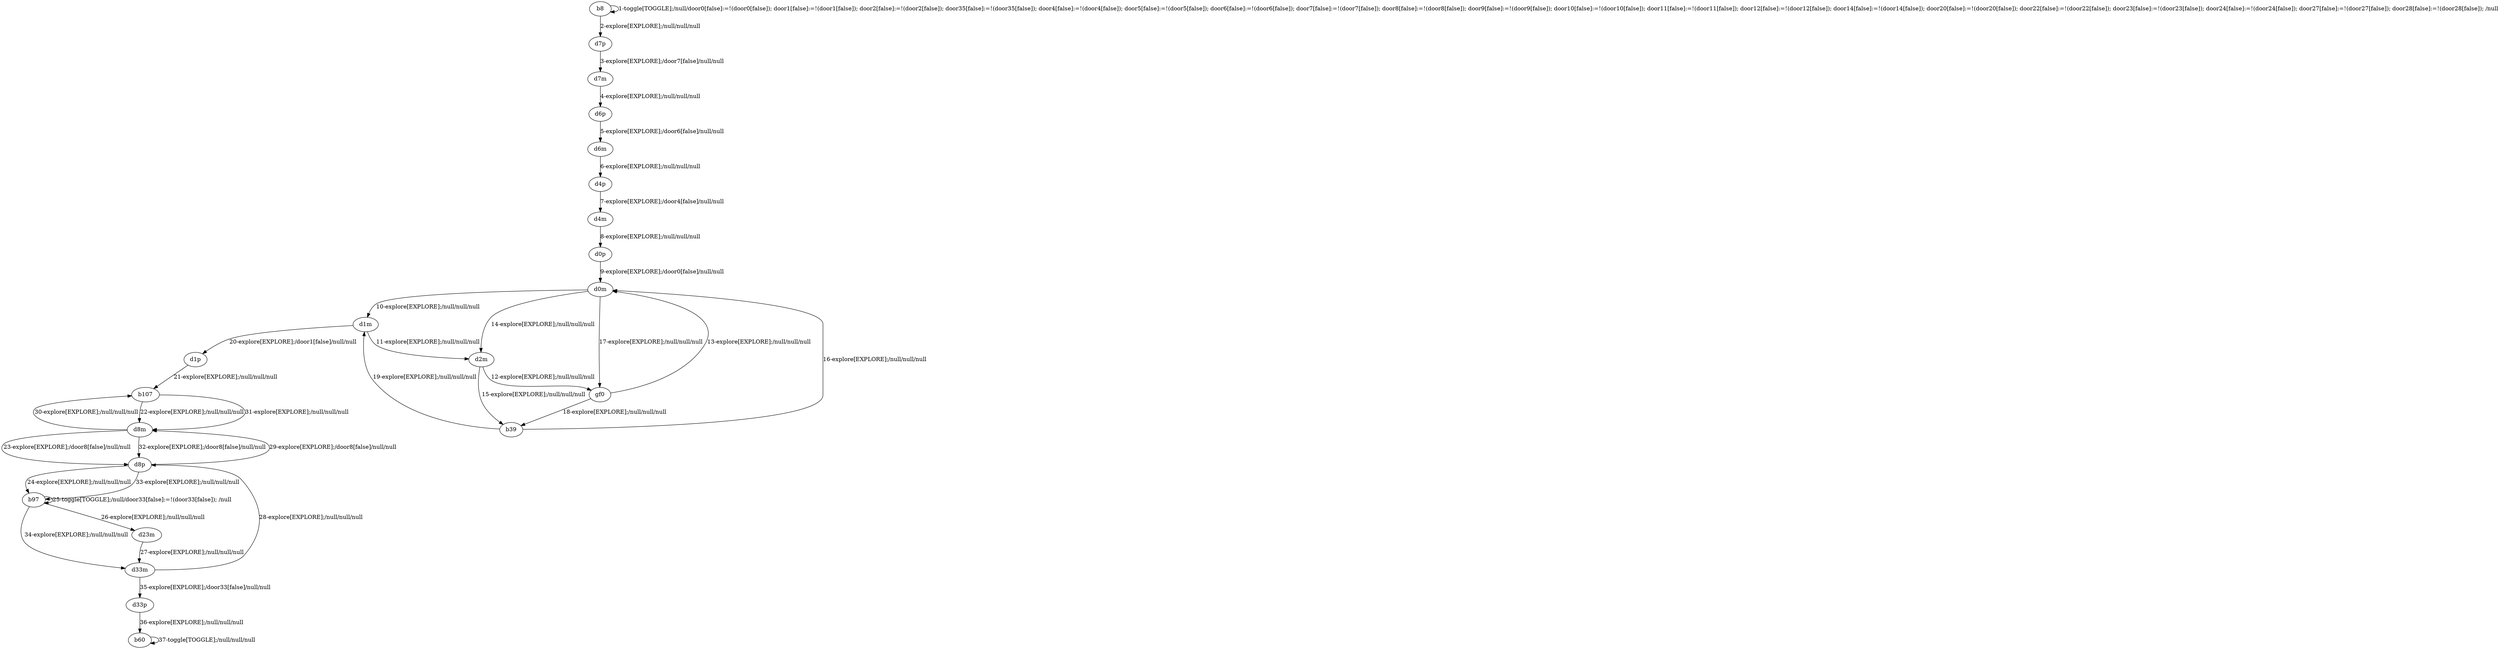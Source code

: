 # Total number of goals covered by this test: 1
# b60 --> b60

digraph g {
"b8" -> "b8" [label = "1-toggle[TOGGLE];/null/door0[false]:=!(door0[false]); door1[false]:=!(door1[false]); door2[false]:=!(door2[false]); door35[false]:=!(door35[false]); door4[false]:=!(door4[false]); door5[false]:=!(door5[false]); door6[false]:=!(door6[false]); door7[false]:=!(door7[false]); door8[false]:=!(door8[false]); door9[false]:=!(door9[false]); door10[false]:=!(door10[false]); door11[false]:=!(door11[false]); door12[false]:=!(door12[false]); door14[false]:=!(door14[false]); door20[false]:=!(door20[false]); door22[false]:=!(door22[false]); door23[false]:=!(door23[false]); door24[false]:=!(door24[false]); door27[false]:=!(door27[false]); door28[false]:=!(door28[false]); /null"];
"b8" -> "d7p" [label = "2-explore[EXPLORE];/null/null/null"];
"d7p" -> "d7m" [label = "3-explore[EXPLORE];/door7[false]/null/null"];
"d7m" -> "d6p" [label = "4-explore[EXPLORE];/null/null/null"];
"d6p" -> "d6m" [label = "5-explore[EXPLORE];/door6[false]/null/null"];
"d6m" -> "d4p" [label = "6-explore[EXPLORE];/null/null/null"];
"d4p" -> "d4m" [label = "7-explore[EXPLORE];/door4[false]/null/null"];
"d4m" -> "d0p" [label = "8-explore[EXPLORE];/null/null/null"];
"d0p" -> "d0m" [label = "9-explore[EXPLORE];/door0[false]/null/null"];
"d0m" -> "d1m" [label = "10-explore[EXPLORE];/null/null/null"];
"d1m" -> "d2m" [label = "11-explore[EXPLORE];/null/null/null"];
"d2m" -> "gf0" [label = "12-explore[EXPLORE];/null/null/null"];
"gf0" -> "d0m" [label = "13-explore[EXPLORE];/null/null/null"];
"d0m" -> "d2m" [label = "14-explore[EXPLORE];/null/null/null"];
"d2m" -> "b39" [label = "15-explore[EXPLORE];/null/null/null"];
"b39" -> "d0m" [label = "16-explore[EXPLORE];/null/null/null"];
"d0m" -> "gf0" [label = "17-explore[EXPLORE];/null/null/null"];
"gf0" -> "b39" [label = "18-explore[EXPLORE];/null/null/null"];
"b39" -> "d1m" [label = "19-explore[EXPLORE];/null/null/null"];
"d1m" -> "d1p" [label = "20-explore[EXPLORE];/door1[false]/null/null"];
"d1p" -> "b107" [label = "21-explore[EXPLORE];/null/null/null"];
"b107" -> "d8m" [label = "22-explore[EXPLORE];/null/null/null"];
"d8m" -> "d8p" [label = "23-explore[EXPLORE];/door8[false]/null/null"];
"d8p" -> "b97" [label = "24-explore[EXPLORE];/null/null/null"];
"b97" -> "b97" [label = "25-toggle[TOGGLE];/null/door33[false]:=!(door33[false]); /null"];
"b97" -> "d23m" [label = "26-explore[EXPLORE];/null/null/null"];
"d23m" -> "d33m" [label = "27-explore[EXPLORE];/null/null/null"];
"d33m" -> "d8p" [label = "28-explore[EXPLORE];/null/null/null"];
"d8p" -> "d8m" [label = "29-explore[EXPLORE];/door8[false]/null/null"];
"d8m" -> "b107" [label = "30-explore[EXPLORE];/null/null/null"];
"b107" -> "d8m" [label = "31-explore[EXPLORE];/null/null/null"];
"d8m" -> "d8p" [label = "32-explore[EXPLORE];/door8[false]/null/null"];
"d8p" -> "b97" [label = "33-explore[EXPLORE];/null/null/null"];
"b97" -> "d33m" [label = "34-explore[EXPLORE];/null/null/null"];
"d33m" -> "d33p" [label = "35-explore[EXPLORE];/door33[false]/null/null"];
"d33p" -> "b60" [label = "36-explore[EXPLORE];/null/null/null"];
"b60" -> "b60" [label = "37-toggle[TOGGLE];/null/null/null"];
}